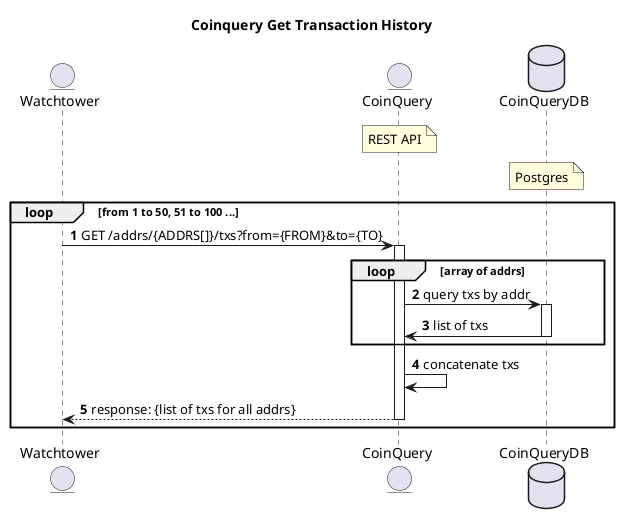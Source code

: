 @startuml
autonumber
title Coinquery Get Transaction History

entity Watchtower
entity CoinQuery
database CoinQueryDB

note over CoinQuery: REST API
note over CoinQueryDB: Postgres

loop from 1 to 50, 51 to 100 ...
    Watchtower -> CoinQuery: GET /addrs/{ADDRS[]}/txs?from={FROM}&to={TO}
    activate CoinQuery
    loop array of addrs
        CoinQuery -> CoinQueryDB: query txs by addr
        activate CoinQueryDB
        CoinQueryDB -> CoinQuery: list of txs
        deactivate CoinQueryDB
    end
    CoinQuery -> CoinQuery: concatenate txs
    CoinQuery --> Watchtower: response: {list of txs for all addrs}
    deactivate CoinQuery
end

@enduml